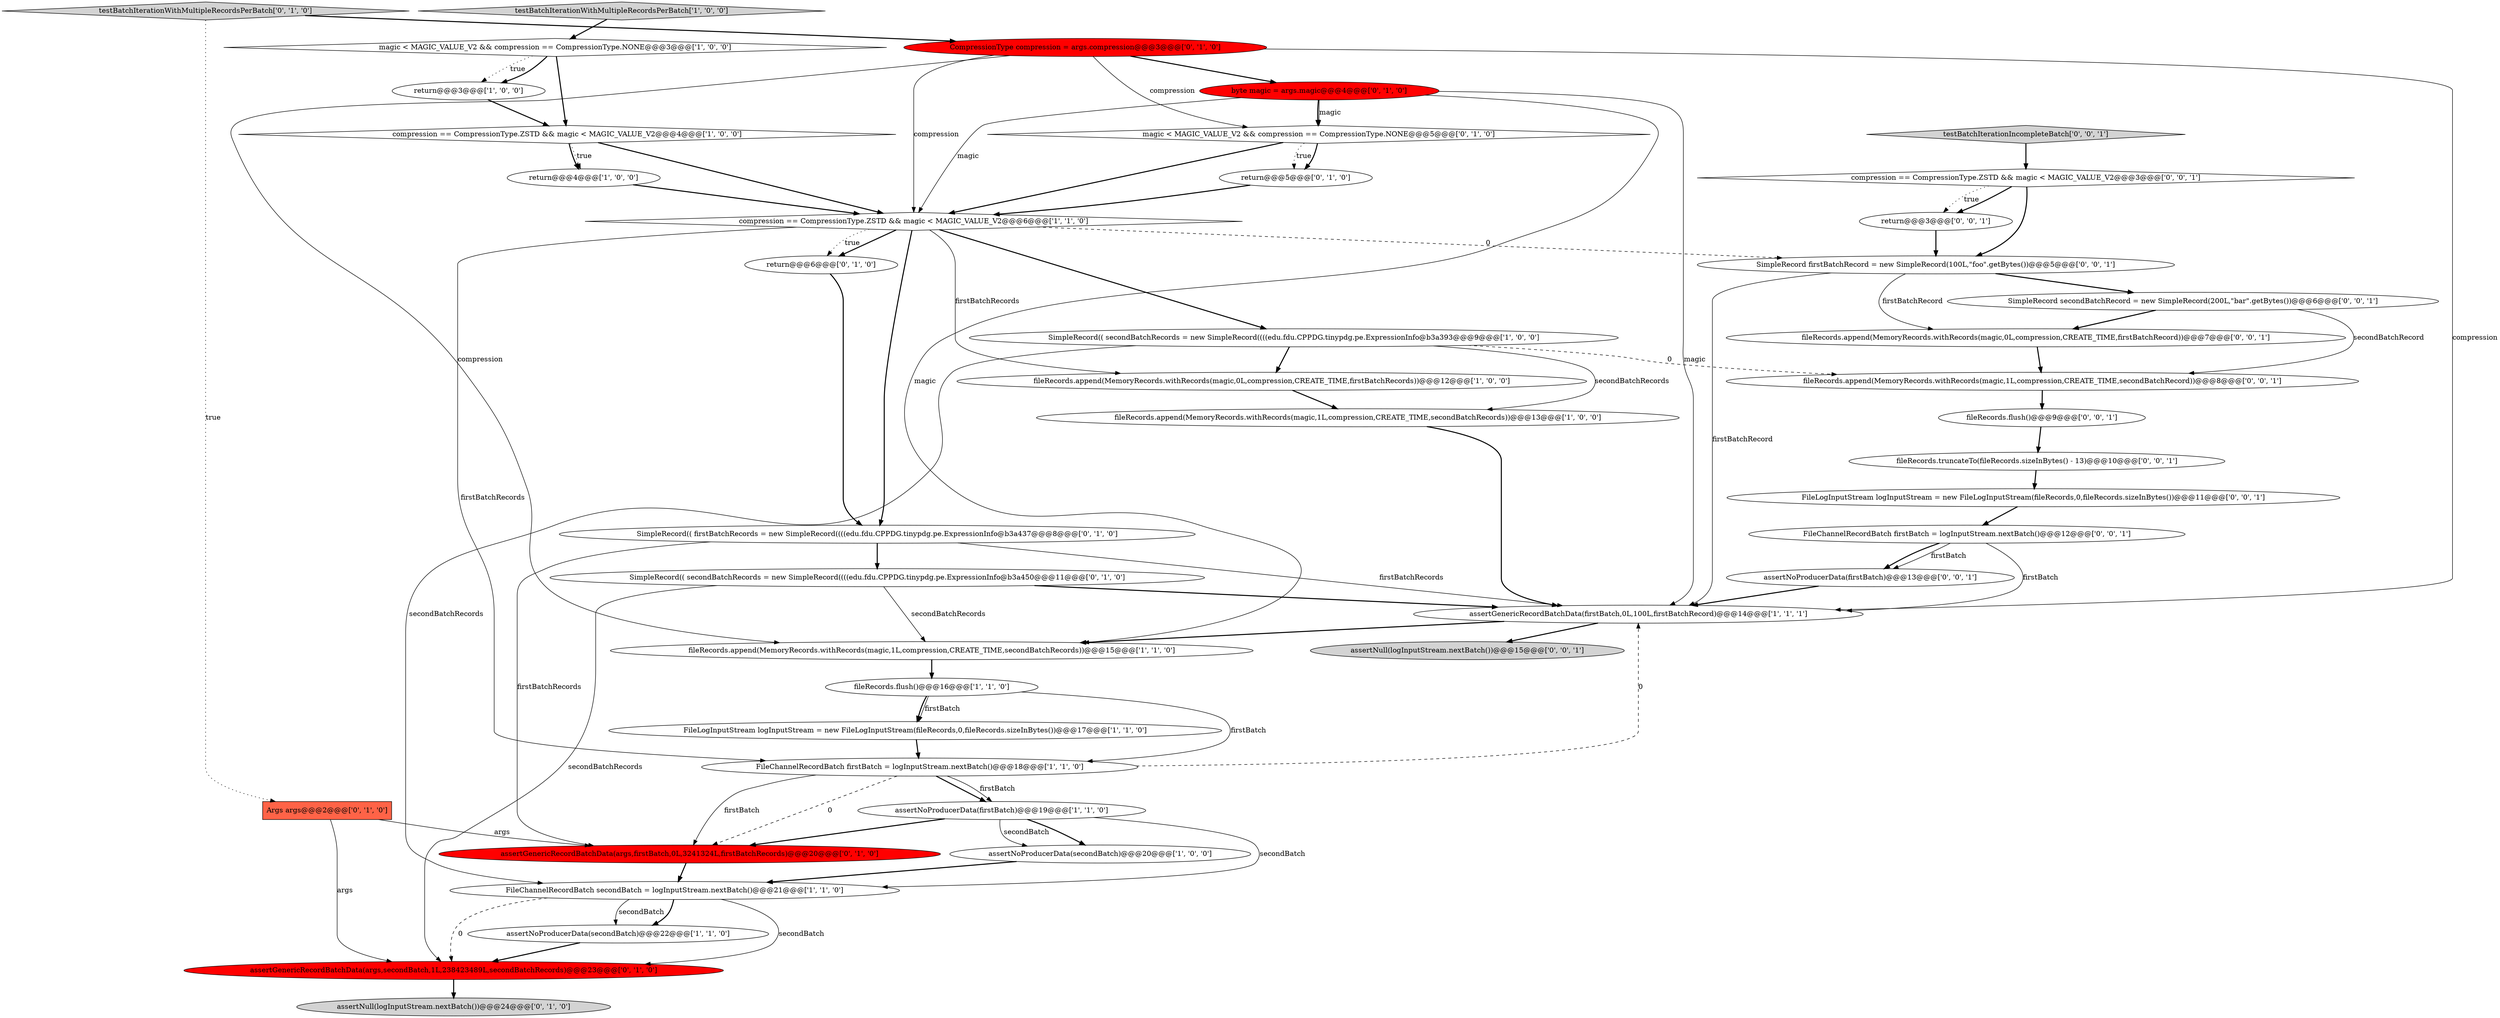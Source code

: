 digraph {
5 [style = filled, label = "assertGenericRecordBatchData(firstBatch,0L,100L,firstBatchRecord)@@@14@@@['1', '1', '1']", fillcolor = white, shape = ellipse image = "AAA0AAABBB1BBB"];
20 [style = filled, label = "testBatchIterationWithMultipleRecordsPerBatch['0', '1', '0']", fillcolor = lightgray, shape = diamond image = "AAA0AAABBB2BBB"];
15 [style = filled, label = "return@@@3@@@['1', '0', '0']", fillcolor = white, shape = ellipse image = "AAA0AAABBB1BBB"];
37 [style = filled, label = "return@@@3@@@['0', '0', '1']", fillcolor = white, shape = ellipse image = "AAA0AAABBB3BBB"];
42 [style = filled, label = "FileLogInputStream logInputStream = new FileLogInputStream(fileRecords,0,fileRecords.sizeInBytes())@@@11@@@['0', '0', '1']", fillcolor = white, shape = ellipse image = "AAA0AAABBB3BBB"];
8 [style = filled, label = "SimpleRecord(( secondBatchRecords = new SimpleRecord((((edu.fdu.CPPDG.tinypdg.pe.ExpressionInfo@b3a393@@@9@@@['1', '0', '0']", fillcolor = white, shape = ellipse image = "AAA0AAABBB1BBB"];
34 [style = filled, label = "FileChannelRecordBatch firstBatch = logInputStream.nextBatch()@@@12@@@['0', '0', '1']", fillcolor = white, shape = ellipse image = "AAA0AAABBB3BBB"];
26 [style = filled, label = "return@@@5@@@['0', '1', '0']", fillcolor = white, shape = ellipse image = "AAA0AAABBB2BBB"];
1 [style = filled, label = "fileRecords.append(MemoryRecords.withRecords(magic,0L,compression,CREATE_TIME,firstBatchRecords))@@@12@@@['1', '0', '0']", fillcolor = white, shape = ellipse image = "AAA0AAABBB1BBB"];
28 [style = filled, label = "SimpleRecord(( firstBatchRecords = new SimpleRecord((((edu.fdu.CPPDG.tinypdg.pe.ExpressionInfo@b3a437@@@8@@@['0', '1', '0']", fillcolor = white, shape = ellipse image = "AAA0AAABBB2BBB"];
21 [style = filled, label = "assertGenericRecordBatchData(args,firstBatch,0L,3241324L,firstBatchRecords)@@@20@@@['0', '1', '0']", fillcolor = red, shape = ellipse image = "AAA1AAABBB2BBB"];
25 [style = filled, label = "return@@@6@@@['0', '1', '0']", fillcolor = white, shape = ellipse image = "AAA0AAABBB2BBB"];
0 [style = filled, label = "assertNoProducerData(secondBatch)@@@20@@@['1', '0', '0']", fillcolor = white, shape = ellipse image = "AAA0AAABBB1BBB"];
7 [style = filled, label = "return@@@4@@@['1', '0', '0']", fillcolor = white, shape = ellipse image = "AAA0AAABBB1BBB"];
36 [style = filled, label = "SimpleRecord secondBatchRecord = new SimpleRecord(200L,\"bar\".getBytes())@@@6@@@['0', '0', '1']", fillcolor = white, shape = ellipse image = "AAA0AAABBB3BBB"];
9 [style = filled, label = "FileChannelRecordBatch secondBatch = logInputStream.nextBatch()@@@21@@@['1', '1', '0']", fillcolor = white, shape = ellipse image = "AAA0AAABBB1BBB"];
3 [style = filled, label = "FileLogInputStream logInputStream = new FileLogInputStream(fileRecords,0,fileRecords.sizeInBytes())@@@17@@@['1', '1', '0']", fillcolor = white, shape = ellipse image = "AAA0AAABBB1BBB"];
6 [style = filled, label = "testBatchIterationWithMultipleRecordsPerBatch['1', '0', '0']", fillcolor = lightgray, shape = diamond image = "AAA0AAABBB1BBB"];
24 [style = filled, label = "magic < MAGIC_VALUE_V2 && compression == CompressionType.NONE@@@5@@@['0', '1', '0']", fillcolor = white, shape = diamond image = "AAA0AAABBB2BBB"];
30 [style = filled, label = "compression == CompressionType.ZSTD && magic < MAGIC_VALUE_V2@@@3@@@['0', '0', '1']", fillcolor = white, shape = diamond image = "AAA0AAABBB3BBB"];
13 [style = filled, label = "magic < MAGIC_VALUE_V2 && compression == CompressionType.NONE@@@3@@@['1', '0', '0']", fillcolor = white, shape = diamond image = "AAA0AAABBB1BBB"];
16 [style = filled, label = "fileRecords.append(MemoryRecords.withRecords(magic,1L,compression,CREATE_TIME,secondBatchRecords))@@@15@@@['1', '1', '0']", fillcolor = white, shape = ellipse image = "AAA0AAABBB1BBB"];
40 [style = filled, label = "fileRecords.append(MemoryRecords.withRecords(magic,0L,compression,CREATE_TIME,firstBatchRecord))@@@7@@@['0', '0', '1']", fillcolor = white, shape = ellipse image = "AAA0AAABBB3BBB"];
14 [style = filled, label = "assertNoProducerData(secondBatch)@@@22@@@['1', '1', '0']", fillcolor = white, shape = ellipse image = "AAA0AAABBB1BBB"];
11 [style = filled, label = "fileRecords.append(MemoryRecords.withRecords(magic,1L,compression,CREATE_TIME,secondBatchRecords))@@@13@@@['1', '0', '0']", fillcolor = white, shape = ellipse image = "AAA0AAABBB1BBB"];
17 [style = filled, label = "FileChannelRecordBatch firstBatch = logInputStream.nextBatch()@@@18@@@['1', '1', '0']", fillcolor = white, shape = ellipse image = "AAA0AAABBB1BBB"];
35 [style = filled, label = "testBatchIterationIncompleteBatch['0', '0', '1']", fillcolor = lightgray, shape = diamond image = "AAA0AAABBB3BBB"];
19 [style = filled, label = "byte magic = args.magic@@@4@@@['0', '1', '0']", fillcolor = red, shape = ellipse image = "AAA1AAABBB2BBB"];
12 [style = filled, label = "compression == CompressionType.ZSTD && magic < MAGIC_VALUE_V2@@@4@@@['1', '0', '0']", fillcolor = white, shape = diamond image = "AAA0AAABBB1BBB"];
31 [style = filled, label = "fileRecords.append(MemoryRecords.withRecords(magic,1L,compression,CREATE_TIME,secondBatchRecord))@@@8@@@['0', '0', '1']", fillcolor = white, shape = ellipse image = "AAA0AAABBB3BBB"];
4 [style = filled, label = "compression == CompressionType.ZSTD && magic < MAGIC_VALUE_V2@@@6@@@['1', '1', '0']", fillcolor = white, shape = diamond image = "AAA0AAABBB1BBB"];
41 [style = filled, label = "assertNoProducerData(firstBatch)@@@13@@@['0', '0', '1']", fillcolor = white, shape = ellipse image = "AAA0AAABBB3BBB"];
18 [style = filled, label = "Args args@@@2@@@['0', '1', '0']", fillcolor = tomato, shape = box image = "AAA1AAABBB2BBB"];
32 [style = filled, label = "SimpleRecord firstBatchRecord = new SimpleRecord(100L,\"foo\".getBytes())@@@5@@@['0', '0', '1']", fillcolor = white, shape = ellipse image = "AAA0AAABBB3BBB"];
33 [style = filled, label = "fileRecords.truncateTo(fileRecords.sizeInBytes() - 13)@@@10@@@['0', '0', '1']", fillcolor = white, shape = ellipse image = "AAA0AAABBB3BBB"];
27 [style = filled, label = "assertGenericRecordBatchData(args,secondBatch,1L,238423489L,secondBatchRecords)@@@23@@@['0', '1', '0']", fillcolor = red, shape = ellipse image = "AAA1AAABBB2BBB"];
22 [style = filled, label = "assertNull(logInputStream.nextBatch())@@@24@@@['0', '1', '0']", fillcolor = lightgray, shape = ellipse image = "AAA0AAABBB2BBB"];
23 [style = filled, label = "CompressionType compression = args.compression@@@3@@@['0', '1', '0']", fillcolor = red, shape = ellipse image = "AAA1AAABBB2BBB"];
39 [style = filled, label = "assertNull(logInputStream.nextBatch())@@@15@@@['0', '0', '1']", fillcolor = lightgray, shape = ellipse image = "AAA0AAABBB3BBB"];
29 [style = filled, label = "SimpleRecord(( secondBatchRecords = new SimpleRecord((((edu.fdu.CPPDG.tinypdg.pe.ExpressionInfo@b3a450@@@11@@@['0', '1', '0']", fillcolor = white, shape = ellipse image = "AAA0AAABBB2BBB"];
2 [style = filled, label = "fileRecords.flush()@@@16@@@['1', '1', '0']", fillcolor = white, shape = ellipse image = "AAA0AAABBB1BBB"];
10 [style = filled, label = "assertNoProducerData(firstBatch)@@@19@@@['1', '1', '0']", fillcolor = white, shape = ellipse image = "AAA0AAABBB1BBB"];
38 [style = filled, label = "fileRecords.flush()@@@9@@@['0', '0', '1']", fillcolor = white, shape = ellipse image = "AAA0AAABBB3BBB"];
29->5 [style = bold, label=""];
4->25 [style = bold, label=""];
36->31 [style = solid, label="secondBatchRecord"];
23->16 [style = solid, label="compression"];
17->21 [style = solid, label="firstBatch"];
8->11 [style = solid, label="secondBatchRecords"];
9->27 [style = dashed, label="0"];
12->7 [style = bold, label=""];
19->24 [style = bold, label=""];
8->1 [style = bold, label=""];
32->40 [style = solid, label="firstBatchRecord"];
33->42 [style = bold, label=""];
9->14 [style = bold, label=""];
20->18 [style = dotted, label="true"];
37->32 [style = bold, label=""];
2->17 [style = solid, label="firstBatch"];
4->8 [style = bold, label=""];
13->15 [style = dotted, label="true"];
40->31 [style = bold, label=""];
25->28 [style = bold, label=""];
5->39 [style = bold, label=""];
9->27 [style = solid, label="secondBatch"];
10->21 [style = bold, label=""];
26->4 [style = bold, label=""];
27->22 [style = bold, label=""];
2->3 [style = solid, label="firstBatch"];
1->11 [style = bold, label=""];
21->9 [style = bold, label=""];
13->12 [style = bold, label=""];
20->23 [style = bold, label=""];
24->26 [style = dotted, label="true"];
10->0 [style = bold, label=""];
10->0 [style = solid, label="secondBatch"];
18->21 [style = solid, label="args"];
32->36 [style = bold, label=""];
19->24 [style = solid, label="magic"];
15->12 [style = bold, label=""];
13->15 [style = bold, label=""];
12->7 [style = dotted, label="true"];
38->33 [style = bold, label=""];
17->10 [style = bold, label=""];
28->29 [style = bold, label=""];
36->40 [style = bold, label=""];
32->5 [style = solid, label="firstBatchRecord"];
29->27 [style = solid, label="secondBatchRecords"];
2->3 [style = bold, label=""];
19->4 [style = solid, label="magic"];
30->32 [style = bold, label=""];
31->38 [style = bold, label=""];
17->10 [style = solid, label="firstBatch"];
7->4 [style = bold, label=""];
5->16 [style = bold, label=""];
24->26 [style = bold, label=""];
11->5 [style = bold, label=""];
6->13 [style = bold, label=""];
23->19 [style = bold, label=""];
3->17 [style = bold, label=""];
30->37 [style = dotted, label="true"];
17->5 [style = dashed, label="0"];
14->27 [style = bold, label=""];
28->5 [style = solid, label="firstBatchRecords"];
35->30 [style = bold, label=""];
18->27 [style = solid, label="args"];
8->9 [style = solid, label="secondBatchRecords"];
42->34 [style = bold, label=""];
0->9 [style = bold, label=""];
23->4 [style = solid, label="compression"];
4->1 [style = solid, label="firstBatchRecords"];
4->17 [style = solid, label="firstBatchRecords"];
19->16 [style = solid, label="magic"];
34->41 [style = bold, label=""];
4->25 [style = dotted, label="true"];
30->37 [style = bold, label=""];
16->2 [style = bold, label=""];
17->21 [style = dashed, label="0"];
4->28 [style = bold, label=""];
23->5 [style = solid, label="compression"];
23->24 [style = solid, label="compression"];
4->32 [style = dashed, label="0"];
24->4 [style = bold, label=""];
10->9 [style = solid, label="secondBatch"];
28->21 [style = solid, label="firstBatchRecords"];
12->4 [style = bold, label=""];
34->5 [style = solid, label="firstBatch"];
9->14 [style = solid, label="secondBatch"];
29->16 [style = solid, label="secondBatchRecords"];
34->41 [style = solid, label="firstBatch"];
8->31 [style = dashed, label="0"];
19->5 [style = solid, label="magic"];
41->5 [style = bold, label=""];
}
